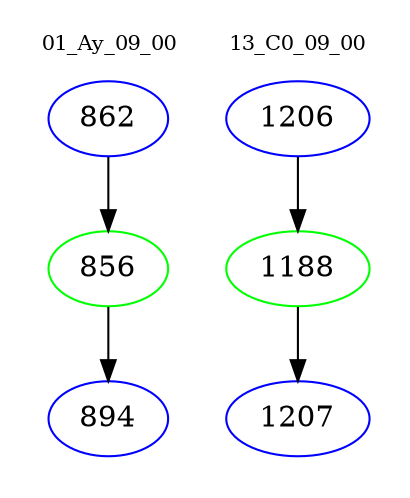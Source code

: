 digraph{
subgraph cluster_0 {
color = white
label = "01_Ay_09_00";
fontsize=10;
T0_862 [label="862", color="blue"]
T0_862 -> T0_856 [color="black"]
T0_856 [label="856", color="green"]
T0_856 -> T0_894 [color="black"]
T0_894 [label="894", color="blue"]
}
subgraph cluster_1 {
color = white
label = "13_C0_09_00";
fontsize=10;
T1_1206 [label="1206", color="blue"]
T1_1206 -> T1_1188 [color="black"]
T1_1188 [label="1188", color="green"]
T1_1188 -> T1_1207 [color="black"]
T1_1207 [label="1207", color="blue"]
}
}
